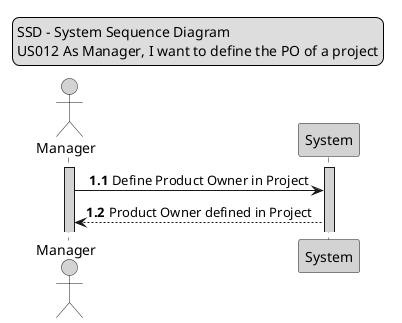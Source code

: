 
@startuml

skinparam sequenceMessageAlign center

legend top
SSD - System Sequence Diagram
US012 As Manager, I want to define the PO of a project
end legend

autonumber

actor Manager #lightgrey
activate Manager #lightgrey
participant System #lightgrey
activate System #lightgrey

autonumber 1.1
Manager -> System #lightgrey : Define Product Owner in Project
System --> Manager : Product Owner defined in Project

@enduml